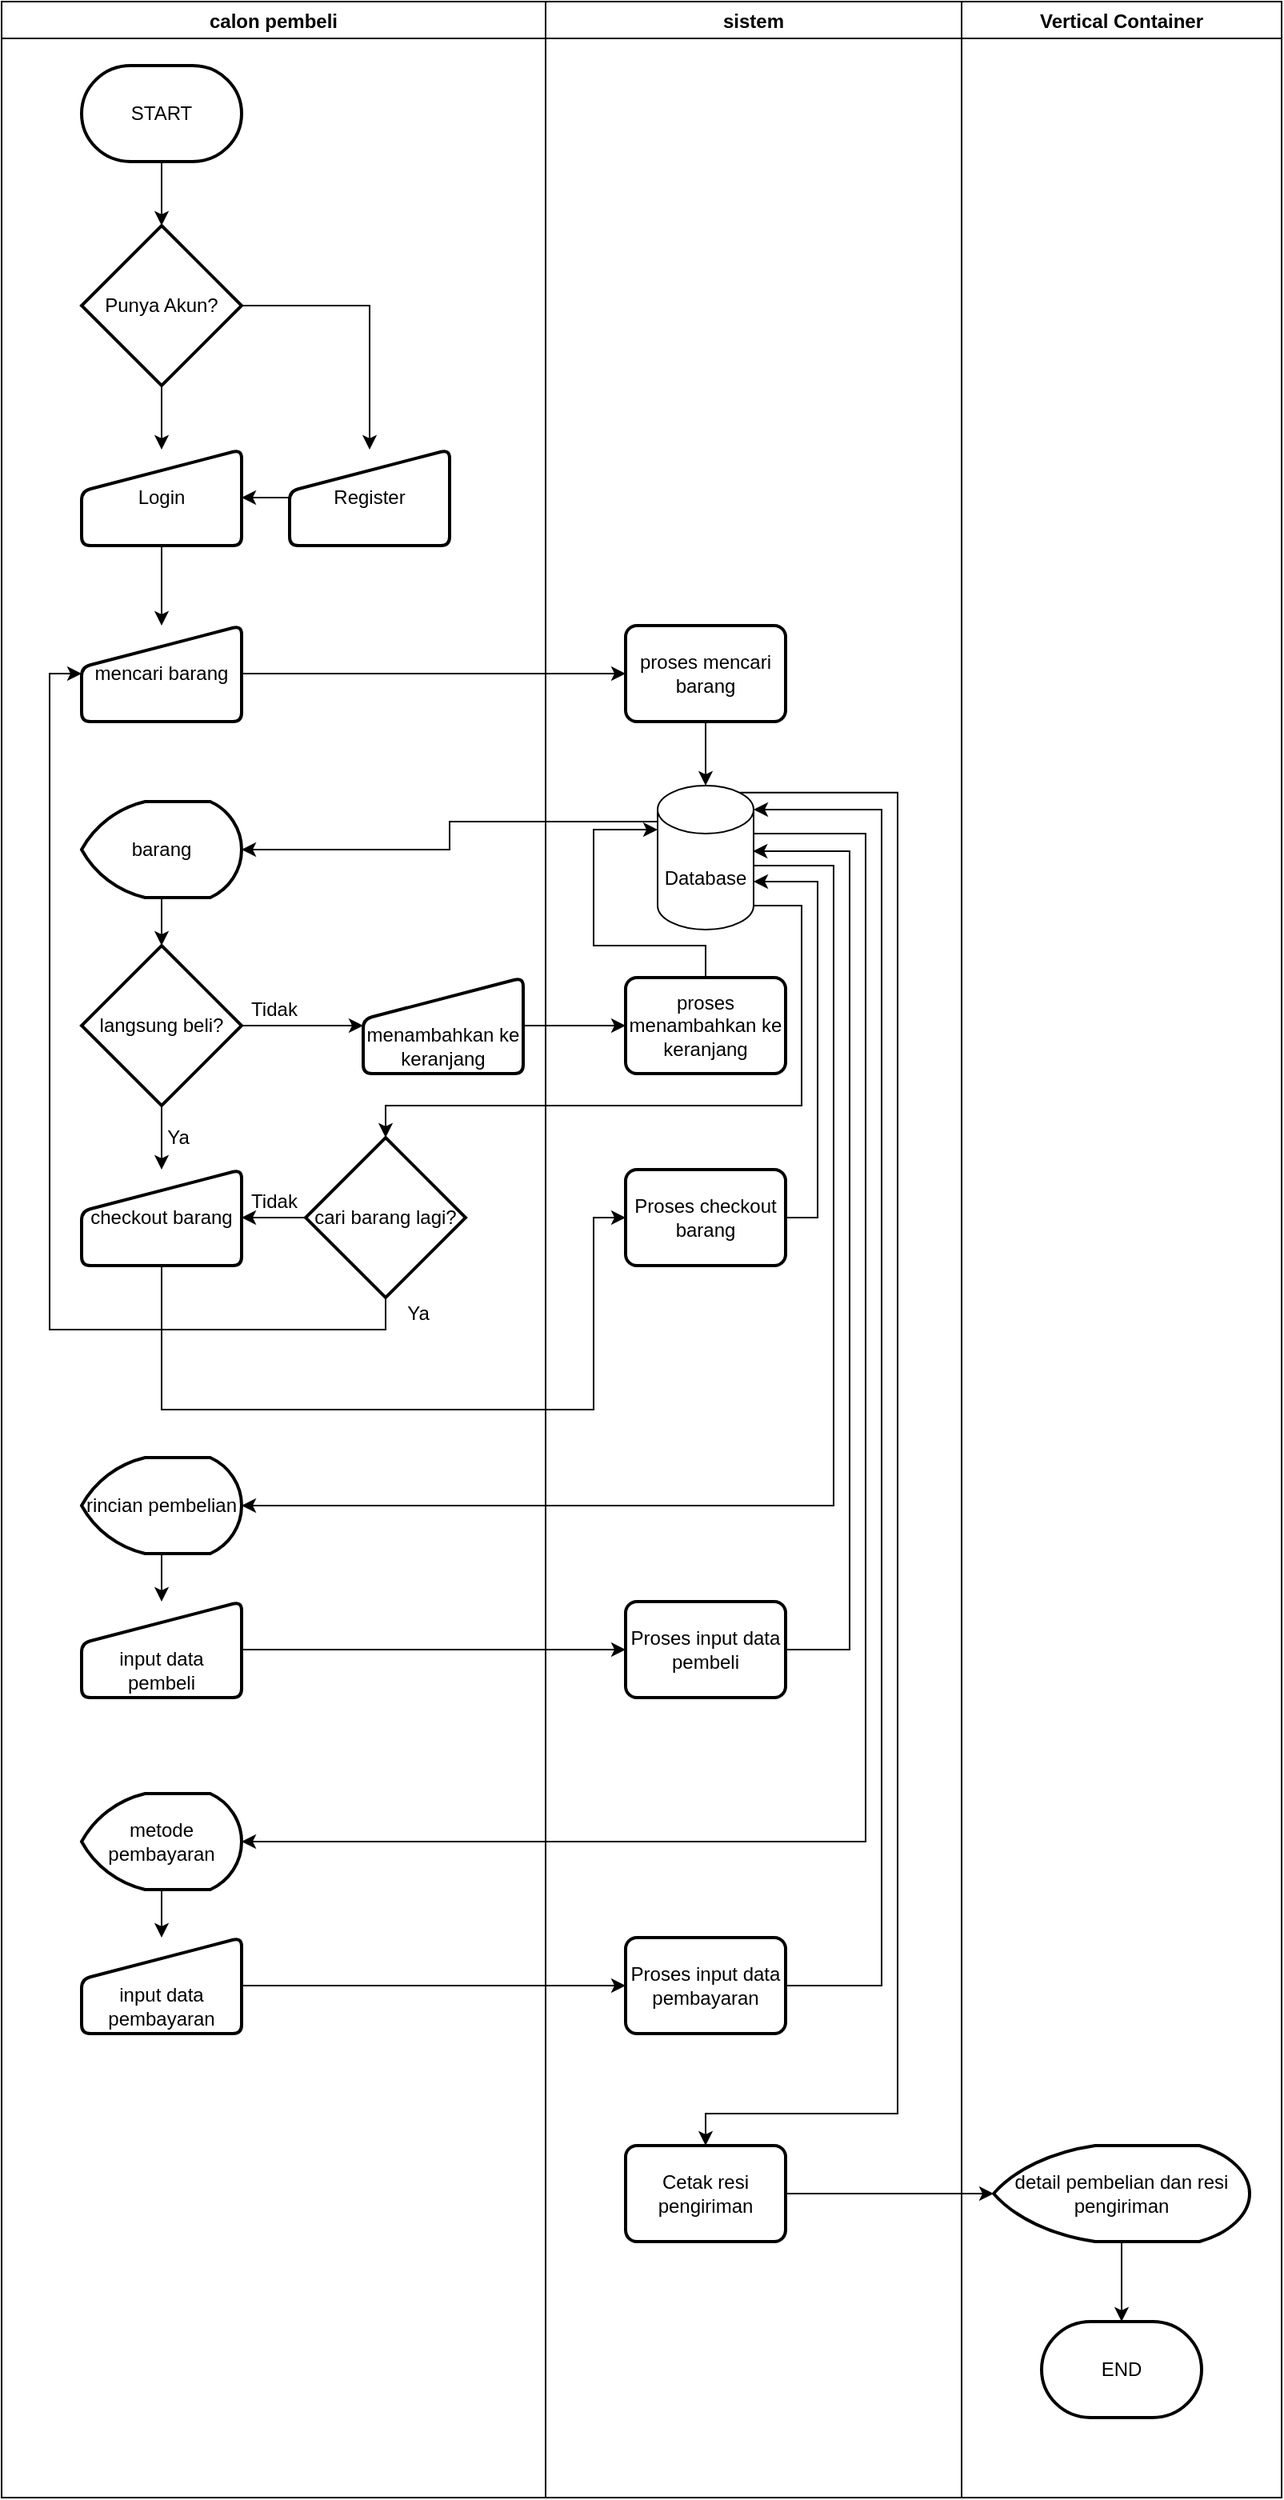 <mxfile version="16.4.2" type="github" pages="3">
  <diagram id="jvKPNjdnnmKybwGssosP" name="Page-1">
    <mxGraphModel grid="1" gridSize="10" guides="1" tooltips="1" connect="1" arrows="1" page="1" fold="1" pageScale="1" pageWidth="827" pageHeight="1169" math="0" shadow="0">
      <root>
        <mxCell id="0" />
        <mxCell id="1" parent="0" />
        <mxCell id="XrI-w4eT_huVJNDsQDX--10" style="edgeStyle=orthogonalEdgeStyle;rounded=0;orthogonalLoop=1;jettySize=auto;html=1;entryX=0.5;entryY=0;entryDx=0;entryDy=0;entryPerimeter=0;" parent="1" source="E5_BOvUNd26cAFJuRAle-1" target="XrI-w4eT_huVJNDsQDX--3" edge="1">
          <mxGeometry relative="1" as="geometry" />
        </mxCell>
        <mxCell id="E5_BOvUNd26cAFJuRAle-1" value="START" style="strokeWidth=2;html=1;shape=mxgraph.flowchart.terminator;whiteSpace=wrap;" parent="1" vertex="1">
          <mxGeometry x="60" y="70" width="100" height="60" as="geometry" />
        </mxCell>
        <mxCell id="XrI-w4eT_huVJNDsQDX--12" style="edgeStyle=orthogonalEdgeStyle;rounded=0;orthogonalLoop=1;jettySize=auto;html=1;" parent="1" source="XrI-w4eT_huVJNDsQDX--1" target="XrI-w4eT_huVJNDsQDX--11" edge="1">
          <mxGeometry relative="1" as="geometry" />
        </mxCell>
        <mxCell id="XrI-w4eT_huVJNDsQDX--5" style="edgeStyle=orthogonalEdgeStyle;rounded=0;orthogonalLoop=1;jettySize=auto;html=1;" parent="1" source="XrI-w4eT_huVJNDsQDX--3" target="XrI-w4eT_huVJNDsQDX--4" edge="1">
          <mxGeometry relative="1" as="geometry" />
        </mxCell>
        <mxCell id="XrI-w4eT_huVJNDsQDX--8" style="edgeStyle=orthogonalEdgeStyle;rounded=0;orthogonalLoop=1;jettySize=auto;html=1;entryX=0.5;entryY=0;entryDx=0;entryDy=0;" parent="1" source="XrI-w4eT_huVJNDsQDX--3" target="XrI-w4eT_huVJNDsQDX--1" edge="1">
          <mxGeometry relative="1" as="geometry" />
        </mxCell>
        <mxCell id="XrI-w4eT_huVJNDsQDX--3" value="Punya Akun?" style="strokeWidth=2;html=1;shape=mxgraph.flowchart.decision;whiteSpace=wrap;" parent="1" vertex="1">
          <mxGeometry x="60" y="170" width="100" height="100" as="geometry" />
        </mxCell>
        <mxCell id="BhUuD0YtI2EGLgwca7hd-4" style="edgeStyle=orthogonalEdgeStyle;rounded=0;orthogonalLoop=1;jettySize=auto;html=1;" edge="1" parent="1" source="XrI-w4eT_huVJNDsQDX--11" target="BhUuD0YtI2EGLgwca7hd-3">
          <mxGeometry relative="1" as="geometry" />
        </mxCell>
        <mxCell id="XrI-w4eT_huVJNDsQDX--11" value="mencari barang" style="html=1;strokeWidth=2;shape=manualInput;whiteSpace=wrap;rounded=1;size=26;arcSize=11;verticalAlign=middle;" parent="1" vertex="1">
          <mxGeometry x="60" y="420" width="100" height="60" as="geometry" />
        </mxCell>
        <mxCell id="BhUuD0YtI2EGLgwca7hd-11" value="sistem" style="swimlane;" vertex="1" parent="1">
          <mxGeometry x="350" y="30" width="260" height="1560" as="geometry" />
        </mxCell>
        <mxCell id="BhUuD0YtI2EGLgwca7hd-18" style="edgeStyle=orthogonalEdgeStyle;rounded=0;orthogonalLoop=1;jettySize=auto;html=1;" edge="1" parent="BhUuD0YtI2EGLgwca7hd-11" source="BhUuD0YtI2EGLgwca7hd-3" target="BhUuD0YtI2EGLgwca7hd-17">
          <mxGeometry relative="1" as="geometry" />
        </mxCell>
        <mxCell id="BhUuD0YtI2EGLgwca7hd-3" value="proses mencari barang" style="rounded=1;whiteSpace=wrap;html=1;absoluteArcSize=1;arcSize=14;strokeWidth=2;" vertex="1" parent="BhUuD0YtI2EGLgwca7hd-11">
          <mxGeometry x="50" y="390" width="100" height="60" as="geometry" />
        </mxCell>
        <mxCell id="BhUuD0YtI2EGLgwca7hd-55" style="edgeStyle=orthogonalEdgeStyle;rounded=0;orthogonalLoop=1;jettySize=auto;html=1;exitX=0.855;exitY=0;exitDx=0;exitDy=4.35;exitPerimeter=0;entryX=0.5;entryY=0;entryDx=0;entryDy=0;" edge="1" parent="BhUuD0YtI2EGLgwca7hd-11" source="BhUuD0YtI2EGLgwca7hd-17" target="BhUuD0YtI2EGLgwca7hd-54">
          <mxGeometry relative="1" as="geometry">
            <Array as="points">
              <mxPoint x="220" y="494" />
              <mxPoint x="220" y="1320" />
              <mxPoint x="100" y="1320" />
            </Array>
          </mxGeometry>
        </mxCell>
        <mxCell id="BhUuD0YtI2EGLgwca7hd-17" value="Database" style="shape=cylinder3;whiteSpace=wrap;html=1;boundedLbl=1;backgroundOutline=1;size=15;" vertex="1" parent="BhUuD0YtI2EGLgwca7hd-11">
          <mxGeometry x="70" y="490" width="60" height="90" as="geometry" />
        </mxCell>
        <mxCell id="BhUuD0YtI2EGLgwca7hd-23" style="edgeStyle=orthogonalEdgeStyle;rounded=0;orthogonalLoop=1;jettySize=auto;html=1;entryX=0;entryY=0;entryDx=0;entryDy=27.5;entryPerimeter=0;" edge="1" parent="BhUuD0YtI2EGLgwca7hd-11" source="BhUuD0YtI2EGLgwca7hd-21" target="BhUuD0YtI2EGLgwca7hd-17">
          <mxGeometry relative="1" as="geometry" />
        </mxCell>
        <mxCell id="BhUuD0YtI2EGLgwca7hd-21" value="proses menambahkan ke keranjang" style="rounded=1;whiteSpace=wrap;html=1;absoluteArcSize=1;arcSize=14;strokeWidth=2;" vertex="1" parent="BhUuD0YtI2EGLgwca7hd-11">
          <mxGeometry x="50" y="610" width="100" height="60" as="geometry" />
        </mxCell>
        <mxCell id="BhUuD0YtI2EGLgwca7hd-37" style="edgeStyle=orthogonalEdgeStyle;rounded=0;orthogonalLoop=1;jettySize=auto;html=1;entryX=1;entryY=0;entryDx=0;entryDy=60;entryPerimeter=0;" edge="1" parent="BhUuD0YtI2EGLgwca7hd-11" source="BhUuD0YtI2EGLgwca7hd-34" target="BhUuD0YtI2EGLgwca7hd-17">
          <mxGeometry relative="1" as="geometry">
            <Array as="points">
              <mxPoint x="170" y="760" />
              <mxPoint x="170" y="550" />
            </Array>
          </mxGeometry>
        </mxCell>
        <mxCell id="BhUuD0YtI2EGLgwca7hd-34" value="Proses checkout barang" style="rounded=1;whiteSpace=wrap;html=1;absoluteArcSize=1;arcSize=14;strokeWidth=2;" vertex="1" parent="BhUuD0YtI2EGLgwca7hd-11">
          <mxGeometry x="50" y="730" width="100" height="60" as="geometry" />
        </mxCell>
        <mxCell id="BhUuD0YtI2EGLgwca7hd-44" style="edgeStyle=orthogonalEdgeStyle;rounded=0;orthogonalLoop=1;jettySize=auto;html=1;entryX=0.993;entryY=0.453;entryDx=0;entryDy=0;entryPerimeter=0;" edge="1" parent="BhUuD0YtI2EGLgwca7hd-11" source="BhUuD0YtI2EGLgwca7hd-42" target="BhUuD0YtI2EGLgwca7hd-17">
          <mxGeometry relative="1" as="geometry">
            <mxPoint x="129" y="530" as="targetPoint" />
            <Array as="points">
              <mxPoint x="190" y="1030" />
              <mxPoint x="190" y="531" />
              <mxPoint x="130" y="531" />
            </Array>
          </mxGeometry>
        </mxCell>
        <mxCell id="BhUuD0YtI2EGLgwca7hd-42" value="Proses input data pembeli" style="rounded=1;whiteSpace=wrap;html=1;absoluteArcSize=1;arcSize=14;strokeWidth=2;" vertex="1" parent="BhUuD0YtI2EGLgwca7hd-11">
          <mxGeometry x="50" y="1000" width="100" height="60" as="geometry" />
        </mxCell>
        <mxCell id="BhUuD0YtI2EGLgwca7hd-50" value="Proses input data pembayaran" style="rounded=1;whiteSpace=wrap;html=1;absoluteArcSize=1;arcSize=14;strokeWidth=2;" vertex="1" parent="BhUuD0YtI2EGLgwca7hd-11">
          <mxGeometry x="50" y="1210" width="100" height="60" as="geometry" />
        </mxCell>
        <mxCell id="BhUuD0YtI2EGLgwca7hd-49" style="edgeStyle=orthogonalEdgeStyle;rounded=0;orthogonalLoop=1;jettySize=auto;html=1;entryX=1;entryY=0;entryDx=0;entryDy=15;entryPerimeter=0;exitX=1;exitY=0.5;exitDx=0;exitDy=0;" edge="1" parent="BhUuD0YtI2EGLgwca7hd-11" source="BhUuD0YtI2EGLgwca7hd-50" target="BhUuD0YtI2EGLgwca7hd-17">
          <mxGeometry relative="1" as="geometry">
            <mxPoint x="170" y="1250" as="sourcePoint" />
            <Array as="points">
              <mxPoint x="210" y="1240" />
              <mxPoint x="210" y="505" />
            </Array>
          </mxGeometry>
        </mxCell>
        <mxCell id="BhUuD0YtI2EGLgwca7hd-54" value="Cetak resi pengiriman" style="rounded=1;whiteSpace=wrap;html=1;absoluteArcSize=1;arcSize=14;strokeWidth=2;" vertex="1" parent="BhUuD0YtI2EGLgwca7hd-11">
          <mxGeometry x="50" y="1340" width="100" height="60" as="geometry" />
        </mxCell>
        <mxCell id="BhUuD0YtI2EGLgwca7hd-12" value="calon pembeli" style="swimlane;" vertex="1" parent="1">
          <mxGeometry x="10" y="30" width="340" height="1560" as="geometry" />
        </mxCell>
        <mxCell id="XrI-w4eT_huVJNDsQDX--1" value="&lt;div&gt;Login&lt;/div&gt;" style="html=1;strokeWidth=2;shape=manualInput;whiteSpace=wrap;rounded=1;size=26;arcSize=11;" parent="BhUuD0YtI2EGLgwca7hd-12" vertex="1">
          <mxGeometry x="50" y="280" width="100" height="60" as="geometry" />
        </mxCell>
        <mxCell id="BhUuD0YtI2EGLgwca7hd-15" style="edgeStyle=orthogonalEdgeStyle;rounded=0;orthogonalLoop=1;jettySize=auto;html=1;" edge="1" parent="BhUuD0YtI2EGLgwca7hd-12" source="XrI-w4eT_huVJNDsQDX--4" target="XrI-w4eT_huVJNDsQDX--1">
          <mxGeometry relative="1" as="geometry" />
        </mxCell>
        <mxCell id="XrI-w4eT_huVJNDsQDX--4" value="Register" style="html=1;strokeWidth=2;shape=manualInput;whiteSpace=wrap;rounded=1;size=26;arcSize=11;" parent="BhUuD0YtI2EGLgwca7hd-12" vertex="1">
          <mxGeometry x="180" y="280" width="100" height="60" as="geometry" />
        </mxCell>
        <mxCell id="BhUuD0YtI2EGLgwca7hd-1" value="barang" style="strokeWidth=2;html=1;shape=mxgraph.flowchart.display;whiteSpace=wrap;" vertex="1" parent="BhUuD0YtI2EGLgwca7hd-12">
          <mxGeometry x="50" y="500" width="100" height="60" as="geometry" />
        </mxCell>
        <mxCell id="BhUuD0YtI2EGLgwca7hd-24" style="edgeStyle=orthogonalEdgeStyle;rounded=0;orthogonalLoop=1;jettySize=auto;html=1;" edge="1" parent="BhUuD0YtI2EGLgwca7hd-12" source="BhUuD0YtI2EGLgwca7hd-6" target="BhUuD0YtI2EGLgwca7hd-10">
          <mxGeometry relative="1" as="geometry" />
        </mxCell>
        <mxCell id="BhUuD0YtI2EGLgwca7hd-6" value="langsung beli?" style="strokeWidth=2;html=1;shape=mxgraph.flowchart.decision;whiteSpace=wrap;" vertex="1" parent="BhUuD0YtI2EGLgwca7hd-12">
          <mxGeometry x="50" y="590" width="100" height="100" as="geometry" />
        </mxCell>
        <mxCell id="BhUuD0YtI2EGLgwca7hd-9" style="edgeStyle=orthogonalEdgeStyle;rounded=0;orthogonalLoop=1;jettySize=auto;html=1;" edge="1" parent="BhUuD0YtI2EGLgwca7hd-12" source="BhUuD0YtI2EGLgwca7hd-1" target="BhUuD0YtI2EGLgwca7hd-6">
          <mxGeometry relative="1" as="geometry" />
        </mxCell>
        <mxCell id="BhUuD0YtI2EGLgwca7hd-7" value="menambahkan ke keranjang" style="html=1;strokeWidth=2;shape=manualInput;whiteSpace=wrap;rounded=1;size=26;arcSize=11;verticalAlign=bottom;" vertex="1" parent="BhUuD0YtI2EGLgwca7hd-12">
          <mxGeometry x="226" y="610" width="100" height="60" as="geometry" />
        </mxCell>
        <mxCell id="BhUuD0YtI2EGLgwca7hd-8" style="edgeStyle=orthogonalEdgeStyle;rounded=0;orthogonalLoop=1;jettySize=auto;html=1;" edge="1" parent="BhUuD0YtI2EGLgwca7hd-12" source="BhUuD0YtI2EGLgwca7hd-6" target="BhUuD0YtI2EGLgwca7hd-7">
          <mxGeometry relative="1" as="geometry" />
        </mxCell>
        <mxCell id="BhUuD0YtI2EGLgwca7hd-10" value="checkout barang" style="html=1;strokeWidth=2;shape=manualInput;whiteSpace=wrap;rounded=1;size=26;arcSize=11;verticalAlign=middle;" vertex="1" parent="BhUuD0YtI2EGLgwca7hd-12">
          <mxGeometry x="50" y="730" width="100" height="60" as="geometry" />
        </mxCell>
        <mxCell id="BhUuD0YtI2EGLgwca7hd-29" style="edgeStyle=orthogonalEdgeStyle;rounded=0;orthogonalLoop=1;jettySize=auto;html=1;" edge="1" parent="BhUuD0YtI2EGLgwca7hd-12" source="BhUuD0YtI2EGLgwca7hd-26" target="BhUuD0YtI2EGLgwca7hd-10">
          <mxGeometry relative="1" as="geometry" />
        </mxCell>
        <mxCell id="BhUuD0YtI2EGLgwca7hd-26" value="cari barang lagi?" style="strokeWidth=2;html=1;shape=mxgraph.flowchart.decision;whiteSpace=wrap;" vertex="1" parent="BhUuD0YtI2EGLgwca7hd-12">
          <mxGeometry x="190" y="710" width="100" height="100" as="geometry" />
        </mxCell>
        <mxCell id="BhUuD0YtI2EGLgwca7hd-31" value="Tidak" style="text;html=1;align=center;verticalAlign=middle;resizable=0;points=[];autosize=1;strokeColor=none;fillColor=none;" vertex="1" parent="BhUuD0YtI2EGLgwca7hd-12">
          <mxGeometry x="150" y="740" width="40" height="20" as="geometry" />
        </mxCell>
        <mxCell id="BhUuD0YtI2EGLgwca7hd-41" style="edgeStyle=orthogonalEdgeStyle;rounded=0;orthogonalLoop=1;jettySize=auto;html=1;" edge="1" parent="BhUuD0YtI2EGLgwca7hd-12" source="BhUuD0YtI2EGLgwca7hd-38" target="BhUuD0YtI2EGLgwca7hd-40">
          <mxGeometry relative="1" as="geometry" />
        </mxCell>
        <mxCell id="BhUuD0YtI2EGLgwca7hd-38" value="rincian pembelian" style="strokeWidth=2;html=1;shape=mxgraph.flowchart.display;whiteSpace=wrap;" vertex="1" parent="BhUuD0YtI2EGLgwca7hd-12">
          <mxGeometry x="50" y="910" width="100" height="60" as="geometry" />
        </mxCell>
        <mxCell id="BhUuD0YtI2EGLgwca7hd-40" value="input data pembeli" style="html=1;strokeWidth=2;shape=manualInput;whiteSpace=wrap;rounded=1;size=26;arcSize=11;verticalAlign=bottom;" vertex="1" parent="BhUuD0YtI2EGLgwca7hd-12">
          <mxGeometry x="50" y="1000" width="100" height="60" as="geometry" />
        </mxCell>
        <mxCell id="BhUuD0YtI2EGLgwca7hd-48" style="edgeStyle=orthogonalEdgeStyle;rounded=0;orthogonalLoop=1;jettySize=auto;html=1;" edge="1" parent="BhUuD0YtI2EGLgwca7hd-12" source="BhUuD0YtI2EGLgwca7hd-45" target="BhUuD0YtI2EGLgwca7hd-47">
          <mxGeometry relative="1" as="geometry" />
        </mxCell>
        <mxCell id="BhUuD0YtI2EGLgwca7hd-45" value="metode pembayaran" style="strokeWidth=2;html=1;shape=mxgraph.flowchart.display;whiteSpace=wrap;" vertex="1" parent="BhUuD0YtI2EGLgwca7hd-12">
          <mxGeometry x="50" y="1120" width="100" height="60" as="geometry" />
        </mxCell>
        <mxCell id="BhUuD0YtI2EGLgwca7hd-47" value="input data pembayaran" style="html=1;strokeWidth=2;shape=manualInput;whiteSpace=wrap;rounded=1;size=26;arcSize=11;verticalAlign=bottom;" vertex="1" parent="BhUuD0YtI2EGLgwca7hd-12">
          <mxGeometry x="50" y="1210" width="100" height="60" as="geometry" />
        </mxCell>
        <mxCell id="BhUuD0YtI2EGLgwca7hd-61" value="Tidak" style="text;html=1;align=center;verticalAlign=middle;resizable=0;points=[];autosize=1;strokeColor=none;fillColor=none;" vertex="1" parent="BhUuD0YtI2EGLgwca7hd-12">
          <mxGeometry x="150" y="620" width="40" height="20" as="geometry" />
        </mxCell>
        <mxCell id="BhUuD0YtI2EGLgwca7hd-13" value="Vertical Container" style="swimlane;" vertex="1" parent="1">
          <mxGeometry x="610" y="30" width="200" height="1560" as="geometry" />
        </mxCell>
        <mxCell id="BhUuD0YtI2EGLgwca7hd-58" style="edgeStyle=orthogonalEdgeStyle;rounded=0;orthogonalLoop=1;jettySize=auto;html=1;" edge="1" parent="BhUuD0YtI2EGLgwca7hd-13" source="BhUuD0YtI2EGLgwca7hd-56" target="BhUuD0YtI2EGLgwca7hd-57">
          <mxGeometry relative="1" as="geometry" />
        </mxCell>
        <mxCell id="BhUuD0YtI2EGLgwca7hd-56" value="detail pembelian dan resi pengiriman" style="strokeWidth=2;html=1;shape=mxgraph.flowchart.display;whiteSpace=wrap;" vertex="1" parent="BhUuD0YtI2EGLgwca7hd-13">
          <mxGeometry x="20" y="1340" width="160" height="60" as="geometry" />
        </mxCell>
        <mxCell id="BhUuD0YtI2EGLgwca7hd-57" value="END" style="strokeWidth=2;html=1;shape=mxgraph.flowchart.terminator;whiteSpace=wrap;" vertex="1" parent="BhUuD0YtI2EGLgwca7hd-13">
          <mxGeometry x="50" y="1450" width="100" height="60" as="geometry" />
        </mxCell>
        <mxCell id="BhUuD0YtI2EGLgwca7hd-19" style="edgeStyle=orthogonalEdgeStyle;rounded=0;orthogonalLoop=1;jettySize=auto;html=1;exitX=0;exitY=0.25;exitDx=0;exitDy=0;exitPerimeter=0;" edge="1" parent="1" source="BhUuD0YtI2EGLgwca7hd-17" target="BhUuD0YtI2EGLgwca7hd-1">
          <mxGeometry relative="1" as="geometry" />
        </mxCell>
        <mxCell id="BhUuD0YtI2EGLgwca7hd-22" style="edgeStyle=orthogonalEdgeStyle;rounded=0;orthogonalLoop=1;jettySize=auto;html=1;" edge="1" parent="1" source="BhUuD0YtI2EGLgwca7hd-7" target="BhUuD0YtI2EGLgwca7hd-21">
          <mxGeometry relative="1" as="geometry" />
        </mxCell>
        <mxCell id="BhUuD0YtI2EGLgwca7hd-25" style="edgeStyle=orthogonalEdgeStyle;rounded=0;orthogonalLoop=1;jettySize=auto;html=1;exitX=1;exitY=1;exitDx=0;exitDy=-15;exitPerimeter=0;entryX=0.5;entryY=0;entryDx=0;entryDy=0;entryPerimeter=0;" edge="1" parent="1" source="BhUuD0YtI2EGLgwca7hd-17" target="BhUuD0YtI2EGLgwca7hd-26">
          <mxGeometry relative="1" as="geometry">
            <mxPoint x="300" y="790" as="targetPoint" />
            <Array as="points">
              <mxPoint x="510" y="595" />
              <mxPoint x="510" y="720" />
              <mxPoint x="250" y="720" />
            </Array>
          </mxGeometry>
        </mxCell>
        <mxCell id="BhUuD0YtI2EGLgwca7hd-27" style="edgeStyle=orthogonalEdgeStyle;rounded=0;orthogonalLoop=1;jettySize=auto;html=1;entryX=0;entryY=0.5;entryDx=0;entryDy=0;" edge="1" parent="1" source="BhUuD0YtI2EGLgwca7hd-26" target="XrI-w4eT_huVJNDsQDX--11">
          <mxGeometry relative="1" as="geometry">
            <mxPoint x="90" y="210.0" as="targetPoint" />
            <Array as="points">
              <mxPoint x="250" y="860" />
              <mxPoint x="40" y="860" />
              <mxPoint x="40" y="450" />
            </Array>
          </mxGeometry>
        </mxCell>
        <mxCell id="BhUuD0YtI2EGLgwca7hd-30" value="Ya" style="text;html=1;align=center;verticalAlign=middle;resizable=0;points=[];autosize=1;strokeColor=none;fillColor=none;" vertex="1" parent="1">
          <mxGeometry x="255" y="840" width="30" height="20" as="geometry" />
        </mxCell>
        <mxCell id="BhUuD0YtI2EGLgwca7hd-33" style="edgeStyle=orthogonalEdgeStyle;rounded=0;orthogonalLoop=1;jettySize=auto;html=1;entryX=0;entryY=0.5;entryDx=0;entryDy=0;" edge="1" parent="1" source="BhUuD0YtI2EGLgwca7hd-10" target="BhUuD0YtI2EGLgwca7hd-34">
          <mxGeometry relative="1" as="geometry">
            <mxPoint x="110" y="950" as="targetPoint" />
            <Array as="points">
              <mxPoint x="110" y="910" />
              <mxPoint x="380" y="910" />
              <mxPoint x="380" y="790" />
            </Array>
          </mxGeometry>
        </mxCell>
        <mxCell id="BhUuD0YtI2EGLgwca7hd-39" style="edgeStyle=orthogonalEdgeStyle;rounded=0;orthogonalLoop=1;jettySize=auto;html=1;entryX=1;entryY=0.5;entryDx=0;entryDy=0;entryPerimeter=0;" edge="1" parent="1" source="BhUuD0YtI2EGLgwca7hd-17" target="BhUuD0YtI2EGLgwca7hd-38">
          <mxGeometry relative="1" as="geometry">
            <mxPoint x="480" y="570" as="sourcePoint" />
            <Array as="points">
              <mxPoint x="530" y="570" />
              <mxPoint x="530" y="970" />
            </Array>
          </mxGeometry>
        </mxCell>
        <mxCell id="BhUuD0YtI2EGLgwca7hd-43" style="edgeStyle=orthogonalEdgeStyle;rounded=0;orthogonalLoop=1;jettySize=auto;html=1;" edge="1" parent="1" source="BhUuD0YtI2EGLgwca7hd-40" target="BhUuD0YtI2EGLgwca7hd-42">
          <mxGeometry relative="1" as="geometry" />
        </mxCell>
        <mxCell id="BhUuD0YtI2EGLgwca7hd-46" style="edgeStyle=orthogonalEdgeStyle;rounded=0;orthogonalLoop=1;jettySize=auto;html=1;exitX=1;exitY=0;exitDx=0;exitDy=30;exitPerimeter=0;" edge="1" parent="1" source="BhUuD0YtI2EGLgwca7hd-17" target="BhUuD0YtI2EGLgwca7hd-45">
          <mxGeometry relative="1" as="geometry">
            <Array as="points">
              <mxPoint x="550" y="550" />
              <mxPoint x="550" y="1180" />
            </Array>
          </mxGeometry>
        </mxCell>
        <mxCell id="BhUuD0YtI2EGLgwca7hd-52" style="edgeStyle=orthogonalEdgeStyle;rounded=0;orthogonalLoop=1;jettySize=auto;html=1;" edge="1" parent="1" source="BhUuD0YtI2EGLgwca7hd-47" target="BhUuD0YtI2EGLgwca7hd-50">
          <mxGeometry relative="1" as="geometry" />
        </mxCell>
        <mxCell id="BhUuD0YtI2EGLgwca7hd-59" style="edgeStyle=orthogonalEdgeStyle;rounded=0;orthogonalLoop=1;jettySize=auto;html=1;" edge="1" parent="1" source="BhUuD0YtI2EGLgwca7hd-54" target="BhUuD0YtI2EGLgwca7hd-56">
          <mxGeometry relative="1" as="geometry" />
        </mxCell>
        <mxCell id="BhUuD0YtI2EGLgwca7hd-60" value="Ya" style="text;html=1;align=center;verticalAlign=middle;resizable=0;points=[];autosize=1;strokeColor=none;fillColor=none;" vertex="1" parent="1">
          <mxGeometry x="105" y="730" width="30" height="20" as="geometry" />
        </mxCell>
      </root>
    </mxGraphModel>
  </diagram>
  <diagram id="pXUpf4Mss1jOVb1dHpjh" name="Page-2">
    <mxGraphModel grid="1" gridSize="10" guides="1" tooltips="1" connect="1" arrows="1" page="1" fold="1" pageScale="1" pageWidth="827" pageHeight="1169" math="0" shadow="0">
      <root>
        <mxCell id="wTLGTZsy0lD8wvmcB5D7-0" />
        <mxCell id="wTLGTZsy0lD8wvmcB5D7-1" parent="wTLGTZsy0lD8wvmcB5D7-0" />
        <mxCell id="a8mAN6HkkDCHwP6zJwZw-11" style="rounded=0;orthogonalLoop=1;jettySize=auto;html=1;entryX=1;entryY=0.5;entryDx=0;entryDy=0;endArrow=none;endFill=0;" parent="wTLGTZsy0lD8wvmcB5D7-1" source="a8mAN6HkkDCHwP6zJwZw-3" target="a8mAN6HkkDCHwP6zJwZw-10" edge="1">
          <mxGeometry relative="1" as="geometry">
            <mxPoint x="560" y="500" as="targetPoint" />
          </mxGeometry>
        </mxCell>
        <mxCell id="a8mAN6HkkDCHwP6zJwZw-15" style="edgeStyle=none;rounded=0;orthogonalLoop=1;jettySize=auto;html=1;endArrow=none;endFill=0;" parent="wTLGTZsy0lD8wvmcB5D7-1" source="a8mAN6HkkDCHwP6zJwZw-3" target="a8mAN6HkkDCHwP6zJwZw-13" edge="1">
          <mxGeometry relative="1" as="geometry" />
        </mxCell>
        <mxCell id="a8mAN6HkkDCHwP6zJwZw-26" style="edgeStyle=none;rounded=0;orthogonalLoop=1;jettySize=auto;html=1;endArrow=none;endFill=0;" parent="wTLGTZsy0lD8wvmcB5D7-1" source="a8mAN6HkkDCHwP6zJwZw-3" target="a8mAN6HkkDCHwP6zJwZw-16" edge="1">
          <mxGeometry relative="1" as="geometry" />
        </mxCell>
        <mxCell id="a8mAN6HkkDCHwP6zJwZw-28" style="edgeStyle=none;rounded=0;orthogonalLoop=1;jettySize=auto;html=1;endArrow=none;endFill=0;" parent="wTLGTZsy0lD8wvmcB5D7-1" source="a8mAN6HkkDCHwP6zJwZw-3" target="a8mAN6HkkDCHwP6zJwZw-17" edge="1">
          <mxGeometry relative="1" as="geometry" />
        </mxCell>
        <mxCell id="a8mAN6HkkDCHwP6zJwZw-29" style="edgeStyle=none;rounded=0;orthogonalLoop=1;jettySize=auto;html=1;endArrow=none;endFill=0;" parent="wTLGTZsy0lD8wvmcB5D7-1" source="a8mAN6HkkDCHwP6zJwZw-3" target="a8mAN6HkkDCHwP6zJwZw-18" edge="1">
          <mxGeometry relative="1" as="geometry" />
        </mxCell>
        <mxCell id="a8mAN6HkkDCHwP6zJwZw-3" value="&lt;div&gt;Buyer&lt;/div&gt;" style="shape=umlActor;verticalLabelPosition=bottom;verticalAlign=top;html=1;outlineConnect=0;" parent="wTLGTZsy0lD8wvmcB5D7-1" vertex="1">
          <mxGeometry x="600" y="520" width="30" height="60" as="geometry" />
        </mxCell>
        <mxCell id="a8mAN6HkkDCHwP6zJwZw-4" value="ebay usecase diagram&#xa;" style="swimlane;startSize=0;" parent="wTLGTZsy0lD8wvmcB5D7-1" vertex="1">
          <mxGeometry x="170" y="350" width="380" height="400" as="geometry" />
        </mxCell>
        <mxCell id="a8mAN6HkkDCHwP6zJwZw-10" value="buy item" style="ellipse;whiteSpace=wrap;html=1;" parent="a8mAN6HkkDCHwP6zJwZw-4" vertex="1">
          <mxGeometry x="150" y="63.5" width="80" height="40" as="geometry" />
        </mxCell>
        <mxCell id="a8mAN6HkkDCHwP6zJwZw-13" value="leave feedback" style="ellipse;whiteSpace=wrap;html=1;" parent="a8mAN6HkkDCHwP6zJwZw-4" vertex="1">
          <mxGeometry x="150" y="133.5" width="80" height="40" as="geometry" />
        </mxCell>
        <mxCell id="a8mAN6HkkDCHwP6zJwZw-16" value="write review" style="ellipse;whiteSpace=wrap;html=1;" parent="a8mAN6HkkDCHwP6zJwZw-4" vertex="1">
          <mxGeometry x="150" y="196.5" width="80" height="40" as="geometry" />
        </mxCell>
        <mxCell id="a8mAN6HkkDCHwP6zJwZw-17" value="rate review" style="ellipse;whiteSpace=wrap;html=1;" parent="a8mAN6HkkDCHwP6zJwZw-4" vertex="1">
          <mxGeometry x="150" y="246.5" width="80" height="40" as="geometry" />
        </mxCell>
        <mxCell id="a8mAN6HkkDCHwP6zJwZw-18" value="report review" style="ellipse;whiteSpace=wrap;html=1;" parent="a8mAN6HkkDCHwP6zJwZw-4" vertex="1">
          <mxGeometry x="150" y="296.5" width="80" height="40" as="geometry" />
        </mxCell>
      </root>
    </mxGraphModel>
  </diagram>
  <diagram id="yghhI6yFopHG-gJP4d3H" name="Page-3">
    <mxGraphModel dx="3357" dy="1231" grid="1" gridSize="10" guides="1" tooltips="1" connect="1" arrows="1" fold="1" page="1" pageScale="1" pageWidth="1169" pageHeight="827" math="0" shadow="0">
      <root>
        <mxCell id="BJwraiGA9CT58oNu3YFa-0" />
        <mxCell id="BJwraiGA9CT58oNu3YFa-1" parent="BJwraiGA9CT58oNu3YFa-0" />
        <mxCell id="p0w-5ZWWtqeeRlv2IlTl-8" style="edgeStyle=orthogonalEdgeStyle;rounded=0;orthogonalLoop=1;jettySize=auto;html=1;entryX=0.5;entryY=0;entryDx=0;entryDy=0;fontSize=15;endArrow=classic;endFill=1;" edge="1" parent="BJwraiGA9CT58oNu3YFa-1" source="p0w-5ZWWtqeeRlv2IlTl-0" target="p0w-5ZWWtqeeRlv2IlTl-11">
          <mxGeometry relative="1" as="geometry">
            <mxPoint x="150" y="240" as="targetPoint" />
            <Array as="points">
              <mxPoint x="1040" y="200" />
              <mxPoint x="220" y="200" />
            </Array>
          </mxGeometry>
        </mxCell>
        <mxCell id="p0w-5ZWWtqeeRlv2IlTl-9" style="edgeStyle=orthogonalEdgeStyle;rounded=0;orthogonalLoop=1;jettySize=auto;html=1;fontSize=15;endArrow=classic;endFill=1;entryX=0.5;entryY=0;entryDx=0;entryDy=0;" edge="1" parent="BJwraiGA9CT58oNu3YFa-1" source="p0w-5ZWWtqeeRlv2IlTl-0" target="p0w-5ZWWtqeeRlv2IlTl-12">
          <mxGeometry relative="1" as="geometry">
            <mxPoint x="584.053" y="240" as="targetPoint" />
            <Array as="points">
              <mxPoint x="1040" y="200" />
              <mxPoint x="630" y="200" />
            </Array>
          </mxGeometry>
        </mxCell>
        <mxCell id="p0w-5ZWWtqeeRlv2IlTl-10" style="edgeStyle=orthogonalEdgeStyle;rounded=0;orthogonalLoop=1;jettySize=auto;html=1;fontSize=15;endArrow=classic;endFill=1;" edge="1" parent="BJwraiGA9CT58oNu3YFa-1" source="p0w-5ZWWtqeeRlv2IlTl-0">
          <mxGeometry relative="1" as="geometry">
            <mxPoint x="1040.053" y="240" as="targetPoint" />
            <Array as="points">
              <mxPoint x="1040" y="190" />
              <mxPoint x="1040" y="190" />
            </Array>
          </mxGeometry>
        </mxCell>
        <mxCell id="p0w-5ZWWtqeeRlv2IlTl-17" style="edgeStyle=orthogonalEdgeStyle;rounded=0;orthogonalLoop=1;jettySize=auto;html=1;entryX=0.5;entryY=0;entryDx=0;entryDy=0;fontSize=15;endArrow=classic;endFill=1;" edge="1" parent="BJwraiGA9CT58oNu3YFa-1" source="p0w-5ZWWtqeeRlv2IlTl-0" target="p0w-5ZWWtqeeRlv2IlTl-14">
          <mxGeometry relative="1" as="geometry">
            <Array as="points">
              <mxPoint x="1040" y="200" />
              <mxPoint x="1450" y="200" />
            </Array>
          </mxGeometry>
        </mxCell>
        <mxCell id="p0w-5ZWWtqeeRlv2IlTl-18" style="edgeStyle=orthogonalEdgeStyle;rounded=0;orthogonalLoop=1;jettySize=auto;html=1;entryX=0.5;entryY=0;entryDx=0;entryDy=0;fontSize=15;endArrow=classic;endFill=1;" edge="1" parent="BJwraiGA9CT58oNu3YFa-1" source="p0w-5ZWWtqeeRlv2IlTl-0" target="p0w-5ZWWtqeeRlv2IlTl-15">
          <mxGeometry relative="1" as="geometry">
            <Array as="points">
              <mxPoint x="1040" y="200" />
              <mxPoint x="1860" y="200" />
            </Array>
          </mxGeometry>
        </mxCell>
        <mxCell id="p0w-5ZWWtqeeRlv2IlTl-0" value="" style="swimlane;startSize=0;" vertex="1" parent="BJwraiGA9CT58oNu3YFa-1">
          <mxGeometry x="940" y="90" width="200" height="80" as="geometry" />
        </mxCell>
        <mxCell id="p0w-5ZWWtqeeRlv2IlTl-1" value="Pembelian Barang ebay" style="text;html=1;align=center;verticalAlign=middle;resizable=0;points=[];autosize=1;strokeColor=none;fillColor=none;fontSize=15;" vertex="1" parent="p0w-5ZWWtqeeRlv2IlTl-0">
          <mxGeometry x="10" y="30" width="180" height="20" as="geometry" />
        </mxCell>
        <mxCell id="p0w-5ZWWtqeeRlv2IlTl-57" style="edgeStyle=orthogonalEdgeStyle;rounded=0;orthogonalLoop=1;jettySize=auto;html=1;entryX=0.5;entryY=0;entryDx=0;entryDy=0;fontSize=21;endArrow=classic;endFill=1;strokeWidth=1;" edge="1" parent="BJwraiGA9CT58oNu3YFa-1" source="p0w-5ZWWtqeeRlv2IlTl-11" target="p0w-5ZWWtqeeRlv2IlTl-26">
          <mxGeometry relative="1" as="geometry">
            <Array as="points">
              <mxPoint x="220" y="380" />
              <mxPoint x="-20" y="380" />
            </Array>
          </mxGeometry>
        </mxCell>
        <mxCell id="p0w-5ZWWtqeeRlv2IlTl-59" style="edgeStyle=orthogonalEdgeStyle;rounded=0;orthogonalLoop=1;jettySize=auto;html=1;entryX=0.5;entryY=0;entryDx=0;entryDy=0;fontSize=21;endArrow=classic;endFill=1;strokeWidth=1;" edge="1" parent="BJwraiGA9CT58oNu3YFa-1" source="p0w-5ZWWtqeeRlv2IlTl-11" target="p0w-5ZWWtqeeRlv2IlTl-24">
          <mxGeometry relative="1" as="geometry" />
        </mxCell>
        <mxCell id="p0w-5ZWWtqeeRlv2IlTl-60" style="edgeStyle=orthogonalEdgeStyle;rounded=0;orthogonalLoop=1;jettySize=auto;html=1;entryX=0.5;entryY=0;entryDx=0;entryDy=0;fontSize=21;endArrow=classic;endFill=1;strokeWidth=1;" edge="1" parent="BJwraiGA9CT58oNu3YFa-1" source="p0w-5ZWWtqeeRlv2IlTl-11" target="p0w-5ZWWtqeeRlv2IlTl-28">
          <mxGeometry relative="1" as="geometry">
            <Array as="points">
              <mxPoint x="220" y="380" />
              <mxPoint x="460" y="380" />
            </Array>
          </mxGeometry>
        </mxCell>
        <mxCell id="p0w-5ZWWtqeeRlv2IlTl-11" value="1" style="swimlane;rounded=0;shadow=0;glass=0;sketch=0;fontSize=15;gradientColor=none;startSize=23;" vertex="1" parent="BJwraiGA9CT58oNu3YFa-1">
          <mxGeometry x="120" y="240" width="200" height="120" as="geometry" />
        </mxCell>
        <mxCell id="p0w-5ZWWtqeeRlv2IlTl-19" value="Cari Barang" style="text;html=1;align=center;verticalAlign=middle;resizable=0;points=[];autosize=1;strokeColor=none;fillColor=none;fontSize=21;" vertex="1" parent="p0w-5ZWWtqeeRlv2IlTl-11">
          <mxGeometry x="35" y="45" width="130" height="30" as="geometry" />
        </mxCell>
        <mxCell id="p0w-5ZWWtqeeRlv2IlTl-61" style="edgeStyle=orthogonalEdgeStyle;rounded=0;orthogonalLoop=1;jettySize=auto;html=1;entryX=0.5;entryY=0;entryDx=0;entryDy=0;fontSize=21;endArrow=classic;endFill=1;strokeWidth=1;" edge="1" parent="BJwraiGA9CT58oNu3YFa-1" source="p0w-5ZWWtqeeRlv2IlTl-12" target="p0w-5ZWWtqeeRlv2IlTl-38">
          <mxGeometry relative="1" as="geometry">
            <Array as="points">
              <mxPoint x="630" y="560" />
              <mxPoint x="390" y="560" />
            </Array>
          </mxGeometry>
        </mxCell>
        <mxCell id="p0w-5ZWWtqeeRlv2IlTl-62" style="edgeStyle=orthogonalEdgeStyle;rounded=0;orthogonalLoop=1;jettySize=auto;html=1;entryX=0.5;entryY=0;entryDx=0;entryDy=0;fontSize=21;endArrow=classic;endFill=1;strokeWidth=1;" edge="1" parent="BJwraiGA9CT58oNu3YFa-1" source="p0w-5ZWWtqeeRlv2IlTl-12" target="p0w-5ZWWtqeeRlv2IlTl-36">
          <mxGeometry relative="1" as="geometry" />
        </mxCell>
        <mxCell id="p0w-5ZWWtqeeRlv2IlTl-63" style="edgeStyle=orthogonalEdgeStyle;rounded=0;orthogonalLoop=1;jettySize=auto;html=1;fontSize=21;endArrow=classic;endFill=1;strokeWidth=1;" edge="1" parent="BJwraiGA9CT58oNu3YFa-1" source="p0w-5ZWWtqeeRlv2IlTl-12">
          <mxGeometry relative="1" as="geometry">
            <mxPoint x="870" y="600" as="targetPoint" />
            <Array as="points">
              <mxPoint x="630" y="560" />
              <mxPoint x="870" y="560" />
            </Array>
          </mxGeometry>
        </mxCell>
        <mxCell id="p0w-5ZWWtqeeRlv2IlTl-12" value="2" style="swimlane;rounded=0;shadow=0;glass=0;sketch=0;fontSize=15;gradientColor=none;" vertex="1" parent="BJwraiGA9CT58oNu3YFa-1">
          <mxGeometry x="530" y="240" width="200" height="120" as="geometry" />
        </mxCell>
        <mxCell id="p0w-5ZWWtqeeRlv2IlTl-20" value="Pilih Barang" style="text;html=1;align=center;verticalAlign=middle;resizable=0;points=[];autosize=1;strokeColor=none;fillColor=none;fontSize=21;" vertex="1" parent="p0w-5ZWWtqeeRlv2IlTl-12">
          <mxGeometry x="35" y="45" width="130" height="30" as="geometry" />
        </mxCell>
        <mxCell id="p0w-5ZWWtqeeRlv2IlTl-64" style="edgeStyle=orthogonalEdgeStyle;rounded=0;orthogonalLoop=1;jettySize=auto;html=1;entryX=0.5;entryY=0;entryDx=0;entryDy=0;fontSize=21;endArrow=classic;endFill=1;strokeWidth=1;" edge="1" parent="BJwraiGA9CT58oNu3YFa-1" source="p0w-5ZWWtqeeRlv2IlTl-13" target="p0w-5ZWWtqeeRlv2IlTl-32">
          <mxGeometry relative="1" as="geometry">
            <Array as="points">
              <mxPoint x="1040" y="380" />
              <mxPoint x="800" y="380" />
            </Array>
          </mxGeometry>
        </mxCell>
        <mxCell id="p0w-5ZWWtqeeRlv2IlTl-66" style="edgeStyle=orthogonalEdgeStyle;rounded=0;orthogonalLoop=1;jettySize=auto;html=1;entryX=0.5;entryY=0;entryDx=0;entryDy=0;fontSize=21;endArrow=classic;endFill=1;strokeWidth=1;" edge="1" parent="BJwraiGA9CT58oNu3YFa-1" source="p0w-5ZWWtqeeRlv2IlTl-13" target="p0w-5ZWWtqeeRlv2IlTl-30">
          <mxGeometry relative="1" as="geometry" />
        </mxCell>
        <mxCell id="p0w-5ZWWtqeeRlv2IlTl-67" style="edgeStyle=orthogonalEdgeStyle;rounded=0;orthogonalLoop=1;jettySize=auto;html=1;entryX=0.5;entryY=0;entryDx=0;entryDy=0;fontSize=21;endArrow=classic;endFill=1;strokeWidth=1;" edge="1" parent="BJwraiGA9CT58oNu3YFa-1" source="p0w-5ZWWtqeeRlv2IlTl-13" target="p0w-5ZWWtqeeRlv2IlTl-34">
          <mxGeometry relative="1" as="geometry">
            <Array as="points">
              <mxPoint x="1040" y="380" />
              <mxPoint x="1280" y="380" />
            </Array>
          </mxGeometry>
        </mxCell>
        <mxCell id="p0w-5ZWWtqeeRlv2IlTl-13" value="3" style="swimlane;rounded=0;shadow=0;glass=0;sketch=0;fontSize=15;gradientColor=none;" vertex="1" parent="BJwraiGA9CT58oNu3YFa-1">
          <mxGeometry x="940" y="240" width="200" height="120" as="geometry" />
        </mxCell>
        <mxCell id="p0w-5ZWWtqeeRlv2IlTl-21" value="Input data pembeli" style="text;html=1;align=center;verticalAlign=middle;resizable=0;points=[];autosize=1;strokeColor=none;fillColor=none;fontSize=21;" vertex="1" parent="p0w-5ZWWtqeeRlv2IlTl-13">
          <mxGeometry x="5" y="45" width="190" height="30" as="geometry" />
        </mxCell>
        <mxCell id="p0w-5ZWWtqeeRlv2IlTl-68" style="edgeStyle=orthogonalEdgeStyle;rounded=0;orthogonalLoop=1;jettySize=auto;html=1;entryX=0.5;entryY=0;entryDx=0;entryDy=0;fontSize=21;endArrow=classic;endFill=1;strokeWidth=1;" edge="1" parent="BJwraiGA9CT58oNu3YFa-1" source="p0w-5ZWWtqeeRlv2IlTl-14" target="p0w-5ZWWtqeeRlv2IlTl-44">
          <mxGeometry relative="1" as="geometry" />
        </mxCell>
        <mxCell id="p0w-5ZWWtqeeRlv2IlTl-14" value="4" style="swimlane;rounded=0;shadow=0;glass=0;sketch=0;fontSize=15;gradientColor=none;" vertex="1" parent="BJwraiGA9CT58oNu3YFa-1">
          <mxGeometry x="1350" y="240" width="200" height="120" as="geometry" />
        </mxCell>
        <mxCell id="p0w-5ZWWtqeeRlv2IlTl-22" value="pembayaran" style="text;html=1;align=center;verticalAlign=middle;resizable=0;points=[];autosize=1;strokeColor=none;fillColor=none;fontSize=21;" vertex="1" parent="p0w-5ZWWtqeeRlv2IlTl-14">
          <mxGeometry x="35" y="45" width="130" height="30" as="geometry" />
        </mxCell>
        <mxCell id="p0w-5ZWWtqeeRlv2IlTl-69" style="edgeStyle=orthogonalEdgeStyle;rounded=0;orthogonalLoop=1;jettySize=auto;html=1;entryX=0.5;entryY=0;entryDx=0;entryDy=0;fontSize=21;endArrow=classic;endFill=1;strokeWidth=1;" edge="1" parent="BJwraiGA9CT58oNu3YFa-1" source="p0w-5ZWWtqeeRlv2IlTl-15" target="p0w-5ZWWtqeeRlv2IlTl-50">
          <mxGeometry relative="1" as="geometry">
            <Array as="points">
              <mxPoint x="1860" y="380" />
              <mxPoint x="1620" y="380" />
            </Array>
          </mxGeometry>
        </mxCell>
        <mxCell id="p0w-5ZWWtqeeRlv2IlTl-70" style="edgeStyle=orthogonalEdgeStyle;rounded=0;orthogonalLoop=1;jettySize=auto;html=1;fontSize=21;endArrow=classic;endFill=1;strokeWidth=1;" edge="1" parent="BJwraiGA9CT58oNu3YFa-1" source="p0w-5ZWWtqeeRlv2IlTl-15" target="p0w-5ZWWtqeeRlv2IlTl-52">
          <mxGeometry relative="1" as="geometry">
            <Array as="points">
              <mxPoint x="1860" y="380" />
              <mxPoint x="2100" y="380" />
            </Array>
          </mxGeometry>
        </mxCell>
        <mxCell id="p0w-5ZWWtqeeRlv2IlTl-15" value="5" style="swimlane;rounded=0;shadow=0;glass=0;sketch=0;fontSize=15;gradientColor=none;" vertex="1" parent="BJwraiGA9CT58oNu3YFa-1">
          <mxGeometry x="1760" y="240" width="200" height="120" as="geometry" />
        </mxCell>
        <mxCell id="p0w-5ZWWtqeeRlv2IlTl-23" value="Pengiriman Resi" style="text;html=1;align=center;verticalAlign=middle;resizable=0;points=[];autosize=1;strokeColor=none;fillColor=none;fontSize=21;" vertex="1" parent="p0w-5ZWWtqeeRlv2IlTl-15">
          <mxGeometry x="15" y="45" width="170" height="30" as="geometry" />
        </mxCell>
        <mxCell id="p0w-5ZWWtqeeRlv2IlTl-24" value="1.2" style="swimlane;rounded=0;shadow=0;glass=0;sketch=0;fontSize=15;gradientColor=none;startSize=23;" vertex="1" parent="BJwraiGA9CT58oNu3YFa-1">
          <mxGeometry x="120" y="420" width="200" height="120" as="geometry" />
        </mxCell>
        <mxCell id="p0w-5ZWWtqeeRlv2IlTl-25" value="update" style="text;html=1;align=center;verticalAlign=middle;resizable=0;points=[];autosize=1;strokeColor=none;fillColor=none;fontSize=21;" vertex="1" parent="p0w-5ZWWtqeeRlv2IlTl-24">
          <mxGeometry x="60" y="45" width="80" height="30" as="geometry" />
        </mxCell>
        <mxCell id="p0w-5ZWWtqeeRlv2IlTl-26" value="1.1" style="swimlane;rounded=0;shadow=0;glass=0;sketch=0;fontSize=15;gradientColor=none;startSize=23;" vertex="1" parent="BJwraiGA9CT58oNu3YFa-1">
          <mxGeometry x="-120" y="420" width="200" height="120" as="geometry" />
        </mxCell>
        <mxCell id="p0w-5ZWWtqeeRlv2IlTl-27" value="input cari barang" style="text;html=1;align=center;verticalAlign=middle;resizable=0;points=[];autosize=1;strokeColor=none;fillColor=none;fontSize=21;" vertex="1" parent="p0w-5ZWWtqeeRlv2IlTl-26">
          <mxGeometry x="15" y="45" width="170" height="30" as="geometry" />
        </mxCell>
        <mxCell id="p0w-5ZWWtqeeRlv2IlTl-28" value="1.3" style="swimlane;rounded=0;shadow=0;glass=0;sketch=0;fontSize=15;gradientColor=none;startSize=23;" vertex="1" parent="BJwraiGA9CT58oNu3YFa-1">
          <mxGeometry x="360" y="420" width="200" height="120" as="geometry" />
        </mxCell>
        <mxCell id="p0w-5ZWWtqeeRlv2IlTl-29" value="view pencarian&lt;br&gt;barang" style="text;html=1;align=center;verticalAlign=middle;resizable=0;points=[];autosize=1;strokeColor=none;fillColor=none;fontSize=21;" vertex="1" parent="p0w-5ZWWtqeeRlv2IlTl-28">
          <mxGeometry x="20" y="30" width="160" height="60" as="geometry" />
        </mxCell>
        <mxCell id="p0w-5ZWWtqeeRlv2IlTl-30" value="3.2" style="swimlane;rounded=0;shadow=0;glass=0;sketch=0;fontSize=15;gradientColor=none;startSize=23;" vertex="1" parent="BJwraiGA9CT58oNu3YFa-1">
          <mxGeometry x="940" y="420" width="200" height="120" as="geometry" />
        </mxCell>
        <mxCell id="p0w-5ZWWtqeeRlv2IlTl-31" value="Update data" style="text;html=1;align=center;verticalAlign=middle;resizable=0;points=[];autosize=1;strokeColor=none;fillColor=none;fontSize=21;" vertex="1" parent="p0w-5ZWWtqeeRlv2IlTl-30">
          <mxGeometry x="35" y="45" width="130" height="30" as="geometry" />
        </mxCell>
        <mxCell id="p0w-5ZWWtqeeRlv2IlTl-32" value="3.1" style="swimlane;rounded=0;shadow=0;glass=0;sketch=0;fontSize=15;gradientColor=none;startSize=23;" vertex="1" parent="BJwraiGA9CT58oNu3YFa-1">
          <mxGeometry x="700" y="420" width="200" height="120" as="geometry" />
        </mxCell>
        <mxCell id="p0w-5ZWWtqeeRlv2IlTl-33" value="Input data" style="text;html=1;align=center;verticalAlign=middle;resizable=0;points=[];autosize=1;strokeColor=none;fillColor=none;fontSize=21;" vertex="1" parent="p0w-5ZWWtqeeRlv2IlTl-32">
          <mxGeometry x="45" y="45" width="110" height="30" as="geometry" />
        </mxCell>
        <mxCell id="p0w-5ZWWtqeeRlv2IlTl-34" value="3.3" style="swimlane;rounded=0;shadow=0;glass=0;sketch=0;fontSize=15;gradientColor=none;startSize=23;" vertex="1" parent="BJwraiGA9CT58oNu3YFa-1">
          <mxGeometry x="1180" y="420" width="200" height="120" as="geometry" />
        </mxCell>
        <mxCell id="p0w-5ZWWtqeeRlv2IlTl-35" value="View data" style="text;html=1;align=center;verticalAlign=middle;resizable=0;points=[];autosize=1;strokeColor=none;fillColor=none;fontSize=21;" vertex="1" parent="p0w-5ZWWtqeeRlv2IlTl-34">
          <mxGeometry x="45" y="45" width="110" height="30" as="geometry" />
        </mxCell>
        <mxCell id="p0w-5ZWWtqeeRlv2IlTl-36" value="2.2" style="swimlane;rounded=0;shadow=0;glass=0;sketch=0;fontSize=15;gradientColor=none;startSize=23;" vertex="1" parent="BJwraiGA9CT58oNu3YFa-1">
          <mxGeometry x="530" y="610" width="200" height="120" as="geometry" />
        </mxCell>
        <mxCell id="p0w-5ZWWtqeeRlv2IlTl-37" value="update" style="text;html=1;align=center;verticalAlign=middle;resizable=0;points=[];autosize=1;strokeColor=none;fillColor=none;fontSize=21;" vertex="1" parent="p0w-5ZWWtqeeRlv2IlTl-36">
          <mxGeometry x="60" y="45" width="80" height="30" as="geometry" />
        </mxCell>
        <mxCell id="p0w-5ZWWtqeeRlv2IlTl-38" value="2.1" style="swimlane;rounded=0;shadow=0;glass=0;sketch=0;fontSize=15;gradientColor=none;startSize=23;" vertex="1" parent="BJwraiGA9CT58oNu3YFa-1">
          <mxGeometry x="290" y="610" width="200" height="120" as="geometry" />
        </mxCell>
        <mxCell id="p0w-5ZWWtqeeRlv2IlTl-39" value="Pilih barang yang&lt;br&gt;diinginkan" style="text;html=1;align=center;verticalAlign=middle;resizable=0;points=[];autosize=1;strokeColor=none;fillColor=none;fontSize=21;" vertex="1" parent="p0w-5ZWWtqeeRlv2IlTl-38">
          <mxGeometry x="10" y="30" width="180" height="60" as="geometry" />
        </mxCell>
        <mxCell id="p0w-5ZWWtqeeRlv2IlTl-40" value="2.3" style="swimlane;rounded=0;shadow=0;glass=0;sketch=0;fontSize=15;gradientColor=none;startSize=23;" vertex="1" parent="BJwraiGA9CT58oNu3YFa-1">
          <mxGeometry x="770" y="610" width="200" height="120" as="geometry" />
        </mxCell>
        <mxCell id="p0w-5ZWWtqeeRlv2IlTl-41" value="View barang" style="text;html=1;align=center;verticalAlign=middle;resizable=0;points=[];autosize=1;strokeColor=none;fillColor=none;fontSize=21;" vertex="1" parent="p0w-5ZWWtqeeRlv2IlTl-40">
          <mxGeometry x="35" y="45" width="130" height="30" as="geometry" />
        </mxCell>
        <mxCell id="p0w-5ZWWtqeeRlv2IlTl-44" value="4.1" style="swimlane;rounded=0;shadow=0;glass=0;sketch=0;fontSize=15;gradientColor=none;startSize=23;" vertex="1" parent="BJwraiGA9CT58oNu3YFa-1">
          <mxGeometry x="1350" y="610" width="200" height="120" as="geometry" />
        </mxCell>
        <mxCell id="p0w-5ZWWtqeeRlv2IlTl-45" value="Pilih metode&lt;br&gt;pembayaran" style="text;html=1;align=center;verticalAlign=middle;resizable=0;points=[];autosize=1;strokeColor=none;fillColor=none;fontSize=21;" vertex="1" parent="p0w-5ZWWtqeeRlv2IlTl-44">
          <mxGeometry x="35" y="30" width="130" height="60" as="geometry" />
        </mxCell>
        <mxCell id="p0w-5ZWWtqeeRlv2IlTl-50" value="5.1" style="swimlane;rounded=0;shadow=0;glass=0;sketch=0;fontSize=15;gradientColor=none;startSize=23;" vertex="1" parent="BJwraiGA9CT58oNu3YFa-1">
          <mxGeometry x="1520" y="413" width="200" height="120" as="geometry" />
        </mxCell>
        <mxCell id="p0w-5ZWWtqeeRlv2IlTl-51" value="Output Resi&lt;br&gt;pembelian" style="text;html=1;align=center;verticalAlign=middle;resizable=0;points=[];autosize=1;strokeColor=none;fillColor=none;fontSize=21;" vertex="1" parent="p0w-5ZWWtqeeRlv2IlTl-50">
          <mxGeometry x="35" y="30" width="130" height="60" as="geometry" />
        </mxCell>
        <mxCell id="p0w-5ZWWtqeeRlv2IlTl-52" value="5.2" style="swimlane;rounded=0;shadow=0;glass=0;sketch=0;fontSize=15;gradientColor=none;startSize=23;" vertex="1" parent="BJwraiGA9CT58oNu3YFa-1">
          <mxGeometry x="2000" y="413" width="200" height="120" as="geometry" />
        </mxCell>
        <mxCell id="p0w-5ZWWtqeeRlv2IlTl-53" value="Output notifikasi&lt;br&gt;pembelian berhasil" style="text;html=1;align=center;verticalAlign=middle;resizable=0;points=[];autosize=1;strokeColor=none;fillColor=none;fontSize=21;" vertex="1" parent="p0w-5ZWWtqeeRlv2IlTl-52">
          <mxGeometry x="5" y="30" width="190" height="60" as="geometry" />
        </mxCell>
        <mxCell id="p0w-5ZWWtqeeRlv2IlTl-55" value="" style="endArrow=none;dashed=1;html=1;rounded=0;fontSize=21;strokeWidth=3;" edge="1" parent="BJwraiGA9CT58oNu3YFa-1">
          <mxGeometry width="50" height="50" relative="1" as="geometry">
            <mxPoint x="-176.5" y="393" as="sourcePoint" />
            <mxPoint x="2256.5" y="393" as="targetPoint" />
          </mxGeometry>
        </mxCell>
        <mxCell id="p0w-5ZWWtqeeRlv2IlTl-56" value="" style="endArrow=none;dashed=1;html=1;rounded=0;fontSize=21;strokeWidth=3;" edge="1" parent="BJwraiGA9CT58oNu3YFa-1">
          <mxGeometry width="50" height="50" relative="1" as="geometry">
            <mxPoint x="-176.5" y="770" as="sourcePoint" />
            <mxPoint x="2256.5" y="770" as="targetPoint" />
          </mxGeometry>
        </mxCell>
      </root>
    </mxGraphModel>
  </diagram>
</mxfile>
